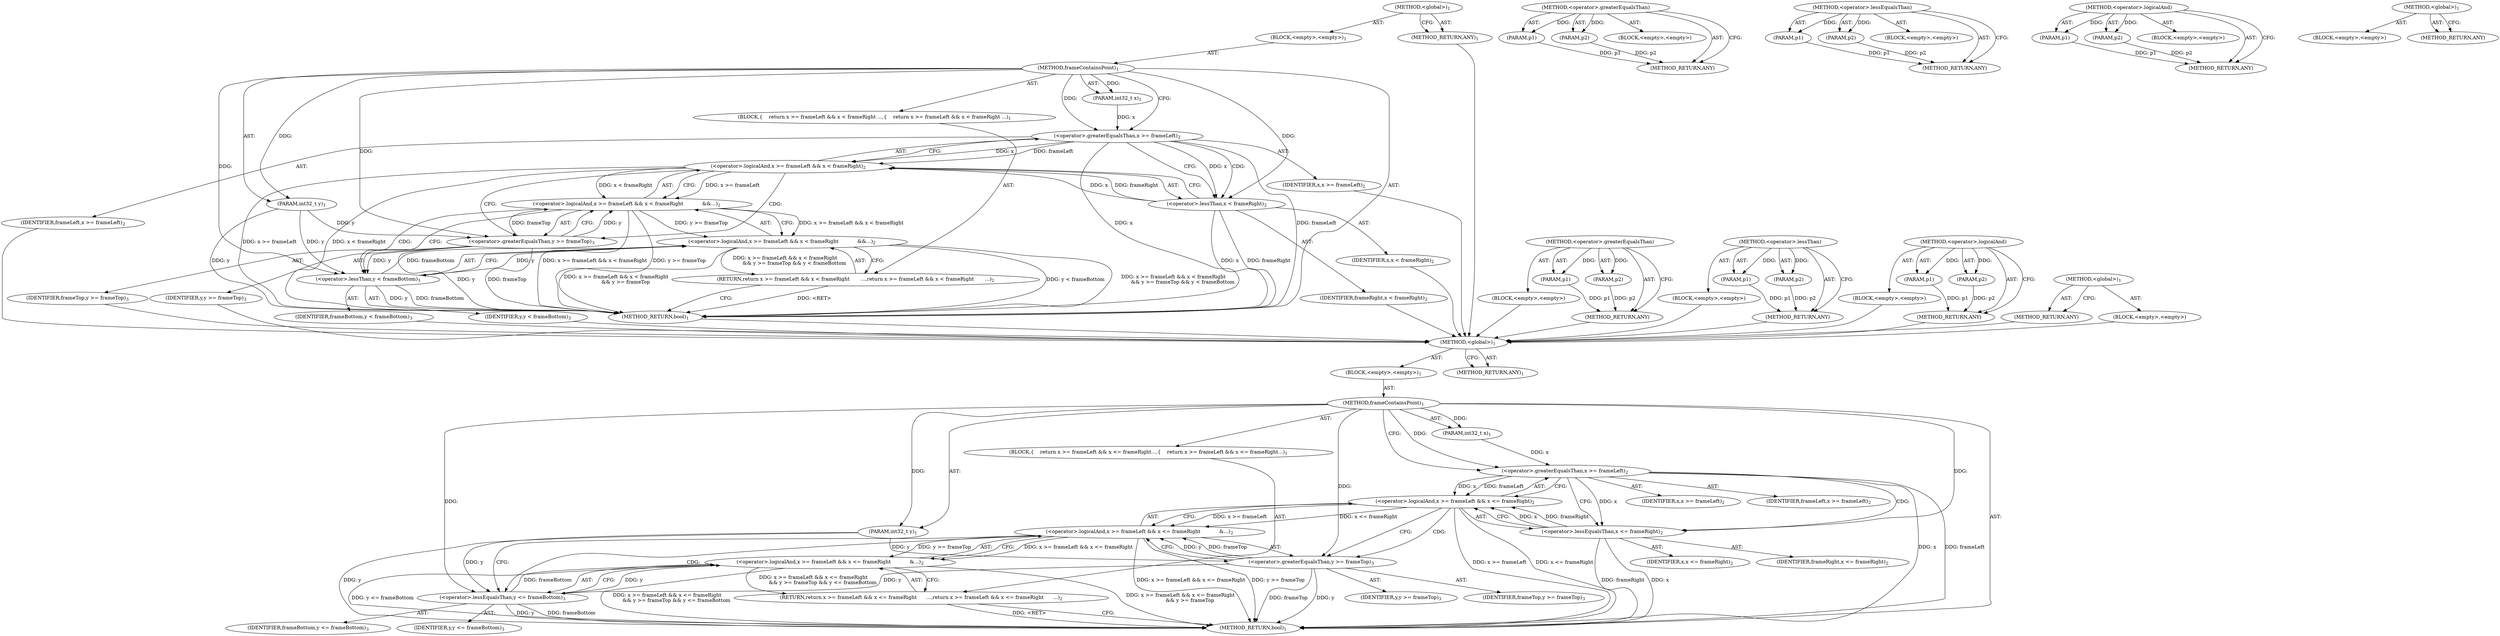 digraph "&lt;global&gt;" {
vulnerable_6 [label=<(METHOD,&lt;global&gt;)<SUB>1</SUB>>];
vulnerable_7 [label=<(BLOCK,&lt;empty&gt;,&lt;empty&gt;)<SUB>1</SUB>>];
vulnerable_8 [label=<(METHOD,frameContainsPoint)<SUB>1</SUB>>];
vulnerable_9 [label=<(PARAM,int32_t x)<SUB>1</SUB>>];
vulnerable_10 [label=<(PARAM,int32_t y)<SUB>1</SUB>>];
vulnerable_11 [label=<(BLOCK,{
    return x &gt;= frameLeft &amp;&amp; x &lt;= frameRight
...,{
    return x &gt;= frameLeft &amp;&amp; x &lt;= frameRight
...)<SUB>1</SUB>>];
vulnerable_12 [label=<(RETURN,return x &gt;= frameLeft &amp;&amp; x &lt;= frameRight
      ...,return x &gt;= frameLeft &amp;&amp; x &lt;= frameRight
      ...)<SUB>2</SUB>>];
vulnerable_13 [label=<(&lt;operator&gt;.logicalAnd,x &gt;= frameLeft &amp;&amp; x &lt;= frameRight
            &amp;...)<SUB>2</SUB>>];
vulnerable_14 [label=<(&lt;operator&gt;.logicalAnd,x &gt;= frameLeft &amp;&amp; x &lt;= frameRight
            &amp;...)<SUB>2</SUB>>];
vulnerable_15 [label=<(&lt;operator&gt;.logicalAnd,x &gt;= frameLeft &amp;&amp; x &lt;= frameRight)<SUB>2</SUB>>];
vulnerable_16 [label=<(&lt;operator&gt;.greaterEqualsThan,x &gt;= frameLeft)<SUB>2</SUB>>];
vulnerable_17 [label=<(IDENTIFIER,x,x &gt;= frameLeft)<SUB>2</SUB>>];
vulnerable_18 [label=<(IDENTIFIER,frameLeft,x &gt;= frameLeft)<SUB>2</SUB>>];
vulnerable_19 [label=<(&lt;operator&gt;.lessEqualsThan,x &lt;= frameRight)<SUB>2</SUB>>];
vulnerable_20 [label=<(IDENTIFIER,x,x &lt;= frameRight)<SUB>2</SUB>>];
vulnerable_21 [label=<(IDENTIFIER,frameRight,x &lt;= frameRight)<SUB>2</SUB>>];
vulnerable_22 [label=<(&lt;operator&gt;.greaterEqualsThan,y &gt;= frameTop)<SUB>3</SUB>>];
vulnerable_23 [label=<(IDENTIFIER,y,y &gt;= frameTop)<SUB>3</SUB>>];
vulnerable_24 [label=<(IDENTIFIER,frameTop,y &gt;= frameTop)<SUB>3</SUB>>];
vulnerable_25 [label=<(&lt;operator&gt;.lessEqualsThan,y &lt;= frameBottom)<SUB>3</SUB>>];
vulnerable_26 [label=<(IDENTIFIER,y,y &lt;= frameBottom)<SUB>3</SUB>>];
vulnerable_27 [label=<(IDENTIFIER,frameBottom,y &lt;= frameBottom)<SUB>3</SUB>>];
vulnerable_28 [label=<(METHOD_RETURN,bool)<SUB>1</SUB>>];
vulnerable_30 [label=<(METHOD_RETURN,ANY)<SUB>1</SUB>>];
vulnerable_52 [label=<(METHOD,&lt;operator&gt;.greaterEqualsThan)>];
vulnerable_53 [label=<(PARAM,p1)>];
vulnerable_54 [label=<(PARAM,p2)>];
vulnerable_55 [label=<(BLOCK,&lt;empty&gt;,&lt;empty&gt;)>];
vulnerable_56 [label=<(METHOD_RETURN,ANY)>];
vulnerable_57 [label=<(METHOD,&lt;operator&gt;.lessEqualsThan)>];
vulnerable_58 [label=<(PARAM,p1)>];
vulnerable_59 [label=<(PARAM,p2)>];
vulnerable_60 [label=<(BLOCK,&lt;empty&gt;,&lt;empty&gt;)>];
vulnerable_61 [label=<(METHOD_RETURN,ANY)>];
vulnerable_47 [label=<(METHOD,&lt;operator&gt;.logicalAnd)>];
vulnerable_48 [label=<(PARAM,p1)>];
vulnerable_49 [label=<(PARAM,p2)>];
vulnerable_50 [label=<(BLOCK,&lt;empty&gt;,&lt;empty&gt;)>];
vulnerable_51 [label=<(METHOD_RETURN,ANY)>];
vulnerable_41 [label=<(METHOD,&lt;global&gt;)<SUB>1</SUB>>];
vulnerable_42 [label=<(BLOCK,&lt;empty&gt;,&lt;empty&gt;)>];
vulnerable_43 [label=<(METHOD_RETURN,ANY)>];
fixed_6 [label=<(METHOD,&lt;global&gt;)<SUB>1</SUB>>];
fixed_7 [label=<(BLOCK,&lt;empty&gt;,&lt;empty&gt;)<SUB>1</SUB>>];
fixed_8 [label=<(METHOD,frameContainsPoint)<SUB>1</SUB>>];
fixed_9 [label=<(PARAM,int32_t x)<SUB>1</SUB>>];
fixed_10 [label=<(PARAM,int32_t y)<SUB>1</SUB>>];
fixed_11 [label=<(BLOCK,{
    return x &gt;= frameLeft &amp;&amp; x &lt; frameRight
 ...,{
    return x &gt;= frameLeft &amp;&amp; x &lt; frameRight
 ...)<SUB>1</SUB>>];
fixed_12 [label=<(RETURN,return x &gt;= frameLeft &amp;&amp; x &lt; frameRight
       ...,return x &gt;= frameLeft &amp;&amp; x &lt; frameRight
       ...)<SUB>2</SUB>>];
fixed_13 [label=<(&lt;operator&gt;.logicalAnd,x &gt;= frameLeft &amp;&amp; x &lt; frameRight
            &amp;&amp;...)<SUB>2</SUB>>];
fixed_14 [label=<(&lt;operator&gt;.logicalAnd,x &gt;= frameLeft &amp;&amp; x &lt; frameRight
            &amp;&amp;...)<SUB>2</SUB>>];
fixed_15 [label=<(&lt;operator&gt;.logicalAnd,x &gt;= frameLeft &amp;&amp; x &lt; frameRight)<SUB>2</SUB>>];
fixed_16 [label=<(&lt;operator&gt;.greaterEqualsThan,x &gt;= frameLeft)<SUB>2</SUB>>];
fixed_17 [label=<(IDENTIFIER,x,x &gt;= frameLeft)<SUB>2</SUB>>];
fixed_18 [label=<(IDENTIFIER,frameLeft,x &gt;= frameLeft)<SUB>2</SUB>>];
fixed_19 [label=<(&lt;operator&gt;.lessThan,x &lt; frameRight)<SUB>2</SUB>>];
fixed_20 [label=<(IDENTIFIER,x,x &lt; frameRight)<SUB>2</SUB>>];
fixed_21 [label=<(IDENTIFIER,frameRight,x &lt; frameRight)<SUB>2</SUB>>];
fixed_22 [label=<(&lt;operator&gt;.greaterEqualsThan,y &gt;= frameTop)<SUB>3</SUB>>];
fixed_23 [label=<(IDENTIFIER,y,y &gt;= frameTop)<SUB>3</SUB>>];
fixed_24 [label=<(IDENTIFIER,frameTop,y &gt;= frameTop)<SUB>3</SUB>>];
fixed_25 [label=<(&lt;operator&gt;.lessThan,y &lt; frameBottom)<SUB>3</SUB>>];
fixed_26 [label=<(IDENTIFIER,y,y &lt; frameBottom)<SUB>3</SUB>>];
fixed_27 [label=<(IDENTIFIER,frameBottom,y &lt; frameBottom)<SUB>3</SUB>>];
fixed_28 [label=<(METHOD_RETURN,bool)<SUB>1</SUB>>];
fixed_30 [label=<(METHOD_RETURN,ANY)<SUB>1</SUB>>];
fixed_52 [label=<(METHOD,&lt;operator&gt;.greaterEqualsThan)>];
fixed_53 [label=<(PARAM,p1)>];
fixed_54 [label=<(PARAM,p2)>];
fixed_55 [label=<(BLOCK,&lt;empty&gt;,&lt;empty&gt;)>];
fixed_56 [label=<(METHOD_RETURN,ANY)>];
fixed_57 [label=<(METHOD,&lt;operator&gt;.lessThan)>];
fixed_58 [label=<(PARAM,p1)>];
fixed_59 [label=<(PARAM,p2)>];
fixed_60 [label=<(BLOCK,&lt;empty&gt;,&lt;empty&gt;)>];
fixed_61 [label=<(METHOD_RETURN,ANY)>];
fixed_47 [label=<(METHOD,&lt;operator&gt;.logicalAnd)>];
fixed_48 [label=<(PARAM,p1)>];
fixed_49 [label=<(PARAM,p2)>];
fixed_50 [label=<(BLOCK,&lt;empty&gt;,&lt;empty&gt;)>];
fixed_51 [label=<(METHOD_RETURN,ANY)>];
fixed_41 [label=<(METHOD,&lt;global&gt;)<SUB>1</SUB>>];
fixed_42 [label=<(BLOCK,&lt;empty&gt;,&lt;empty&gt;)>];
fixed_43 [label=<(METHOD_RETURN,ANY)>];
vulnerable_6 -> vulnerable_7  [key=0, label="AST: "];
vulnerable_6 -> vulnerable_30  [key=0, label="AST: "];
vulnerable_6 -> vulnerable_30  [key=1, label="CFG: "];
vulnerable_7 -> vulnerable_8  [key=0, label="AST: "];
vulnerable_8 -> vulnerable_9  [key=0, label="AST: "];
vulnerable_8 -> vulnerable_9  [key=1, label="DDG: "];
vulnerable_8 -> vulnerable_10  [key=0, label="AST: "];
vulnerable_8 -> vulnerable_10  [key=1, label="DDG: "];
vulnerable_8 -> vulnerable_11  [key=0, label="AST: "];
vulnerable_8 -> vulnerable_28  [key=0, label="AST: "];
vulnerable_8 -> vulnerable_16  [key=0, label="CFG: "];
vulnerable_8 -> vulnerable_16  [key=1, label="DDG: "];
vulnerable_8 -> vulnerable_25  [key=0, label="DDG: "];
vulnerable_8 -> vulnerable_22  [key=0, label="DDG: "];
vulnerable_8 -> vulnerable_19  [key=0, label="DDG: "];
vulnerable_9 -> vulnerable_16  [key=0, label="DDG: x"];
vulnerable_10 -> vulnerable_28  [key=0, label="DDG: y"];
vulnerable_10 -> vulnerable_25  [key=0, label="DDG: y"];
vulnerable_10 -> vulnerable_22  [key=0, label="DDG: y"];
vulnerable_11 -> vulnerable_12  [key=0, label="AST: "];
vulnerable_12 -> vulnerable_13  [key=0, label="AST: "];
vulnerable_12 -> vulnerable_28  [key=0, label="CFG: "];
vulnerable_12 -> vulnerable_28  [key=1, label="DDG: &lt;RET&gt;"];
vulnerable_13 -> vulnerable_14  [key=0, label="AST: "];
vulnerable_13 -> vulnerable_25  [key=0, label="AST: "];
vulnerable_13 -> vulnerable_12  [key=0, label="CFG: "];
vulnerable_13 -> vulnerable_12  [key=1, label="DDG: x &gt;= frameLeft &amp;&amp; x &lt;= frameRight
            &amp;&amp; y &gt;= frameTop &amp;&amp; y &lt;= frameBottom"];
vulnerable_13 -> vulnerable_28  [key=0, label="DDG: x &gt;= frameLeft &amp;&amp; x &lt;= frameRight
            &amp;&amp; y &gt;= frameTop"];
vulnerable_13 -> vulnerable_28  [key=1, label="DDG: y &lt;= frameBottom"];
vulnerable_13 -> vulnerable_28  [key=2, label="DDG: x &gt;= frameLeft &amp;&amp; x &lt;= frameRight
            &amp;&amp; y &gt;= frameTop &amp;&amp; y &lt;= frameBottom"];
vulnerable_14 -> vulnerable_15  [key=0, label="AST: "];
vulnerable_14 -> vulnerable_22  [key=0, label="AST: "];
vulnerable_14 -> vulnerable_13  [key=0, label="CFG: "];
vulnerable_14 -> vulnerable_13  [key=1, label="DDG: x &gt;= frameLeft &amp;&amp; x &lt;= frameRight"];
vulnerable_14 -> vulnerable_13  [key=2, label="DDG: y &gt;= frameTop"];
vulnerable_14 -> vulnerable_25  [key=0, label="CFG: "];
vulnerable_14 -> vulnerable_25  [key=1, label="CDG: "];
vulnerable_14 -> vulnerable_28  [key=0, label="DDG: x &gt;= frameLeft &amp;&amp; x &lt;= frameRight"];
vulnerable_14 -> vulnerable_28  [key=1, label="DDG: y &gt;= frameTop"];
vulnerable_15 -> vulnerable_16  [key=0, label="AST: "];
vulnerable_15 -> vulnerable_19  [key=0, label="AST: "];
vulnerable_15 -> vulnerable_14  [key=0, label="CFG: "];
vulnerable_15 -> vulnerable_14  [key=1, label="DDG: x &gt;= frameLeft"];
vulnerable_15 -> vulnerable_14  [key=2, label="DDG: x &lt;= frameRight"];
vulnerable_15 -> vulnerable_22  [key=0, label="CFG: "];
vulnerable_15 -> vulnerable_22  [key=1, label="CDG: "];
vulnerable_15 -> vulnerable_28  [key=0, label="DDG: x &gt;= frameLeft"];
vulnerable_15 -> vulnerable_28  [key=1, label="DDG: x &lt;= frameRight"];
vulnerable_16 -> vulnerable_17  [key=0, label="AST: "];
vulnerable_16 -> vulnerable_18  [key=0, label="AST: "];
vulnerable_16 -> vulnerable_15  [key=0, label="CFG: "];
vulnerable_16 -> vulnerable_15  [key=1, label="DDG: x"];
vulnerable_16 -> vulnerable_15  [key=2, label="DDG: frameLeft"];
vulnerable_16 -> vulnerable_19  [key=0, label="CFG: "];
vulnerable_16 -> vulnerable_19  [key=1, label="DDG: x"];
vulnerable_16 -> vulnerable_19  [key=2, label="CDG: "];
vulnerable_16 -> vulnerable_28  [key=0, label="DDG: x"];
vulnerable_16 -> vulnerable_28  [key=1, label="DDG: frameLeft"];
vulnerable_19 -> vulnerable_20  [key=0, label="AST: "];
vulnerable_19 -> vulnerable_21  [key=0, label="AST: "];
vulnerable_19 -> vulnerable_15  [key=0, label="CFG: "];
vulnerable_19 -> vulnerable_15  [key=1, label="DDG: x"];
vulnerable_19 -> vulnerable_15  [key=2, label="DDG: frameRight"];
vulnerable_19 -> vulnerable_28  [key=0, label="DDG: x"];
vulnerable_19 -> vulnerable_28  [key=1, label="DDG: frameRight"];
vulnerable_22 -> vulnerable_23  [key=0, label="AST: "];
vulnerable_22 -> vulnerable_24  [key=0, label="AST: "];
vulnerable_22 -> vulnerable_14  [key=0, label="CFG: "];
vulnerable_22 -> vulnerable_14  [key=1, label="DDG: y"];
vulnerable_22 -> vulnerable_14  [key=2, label="DDG: frameTop"];
vulnerable_22 -> vulnerable_28  [key=0, label="DDG: y"];
vulnerable_22 -> vulnerable_28  [key=1, label="DDG: frameTop"];
vulnerable_22 -> vulnerable_25  [key=0, label="DDG: y"];
vulnerable_25 -> vulnerable_26  [key=0, label="AST: "];
vulnerable_25 -> vulnerable_27  [key=0, label="AST: "];
vulnerable_25 -> vulnerable_13  [key=0, label="CFG: "];
vulnerable_25 -> vulnerable_13  [key=1, label="DDG: y"];
vulnerable_25 -> vulnerable_13  [key=2, label="DDG: frameBottom"];
vulnerable_25 -> vulnerable_28  [key=0, label="DDG: y"];
vulnerable_25 -> vulnerable_28  [key=1, label="DDG: frameBottom"];
vulnerable_52 -> vulnerable_53  [key=0, label="AST: "];
vulnerable_52 -> vulnerable_53  [key=1, label="DDG: "];
vulnerable_52 -> vulnerable_55  [key=0, label="AST: "];
vulnerable_52 -> vulnerable_54  [key=0, label="AST: "];
vulnerable_52 -> vulnerable_54  [key=1, label="DDG: "];
vulnerable_52 -> vulnerable_56  [key=0, label="AST: "];
vulnerable_52 -> vulnerable_56  [key=1, label="CFG: "];
vulnerable_53 -> vulnerable_56  [key=0, label="DDG: p1"];
vulnerable_54 -> vulnerable_56  [key=0, label="DDG: p2"];
vulnerable_57 -> vulnerable_58  [key=0, label="AST: "];
vulnerable_57 -> vulnerable_58  [key=1, label="DDG: "];
vulnerable_57 -> vulnerable_60  [key=0, label="AST: "];
vulnerable_57 -> vulnerable_59  [key=0, label="AST: "];
vulnerable_57 -> vulnerable_59  [key=1, label="DDG: "];
vulnerable_57 -> vulnerable_61  [key=0, label="AST: "];
vulnerable_57 -> vulnerable_61  [key=1, label="CFG: "];
vulnerable_58 -> vulnerable_61  [key=0, label="DDG: p1"];
vulnerable_59 -> vulnerable_61  [key=0, label="DDG: p2"];
vulnerable_47 -> vulnerable_48  [key=0, label="AST: "];
vulnerable_47 -> vulnerable_48  [key=1, label="DDG: "];
vulnerable_47 -> vulnerable_50  [key=0, label="AST: "];
vulnerable_47 -> vulnerable_49  [key=0, label="AST: "];
vulnerable_47 -> vulnerable_49  [key=1, label="DDG: "];
vulnerable_47 -> vulnerable_51  [key=0, label="AST: "];
vulnerable_47 -> vulnerable_51  [key=1, label="CFG: "];
vulnerable_48 -> vulnerable_51  [key=0, label="DDG: p1"];
vulnerable_49 -> vulnerable_51  [key=0, label="DDG: p2"];
vulnerable_41 -> vulnerable_42  [key=0, label="AST: "];
vulnerable_41 -> vulnerable_43  [key=0, label="AST: "];
vulnerable_41 -> vulnerable_43  [key=1, label="CFG: "];
fixed_6 -> fixed_7  [key=0, label="AST: "];
fixed_6 -> fixed_30  [key=0, label="AST: "];
fixed_6 -> fixed_30  [key=1, label="CFG: "];
fixed_7 -> fixed_8  [key=0, label="AST: "];
fixed_8 -> fixed_9  [key=0, label="AST: "];
fixed_8 -> fixed_9  [key=1, label="DDG: "];
fixed_8 -> fixed_10  [key=0, label="AST: "];
fixed_8 -> fixed_10  [key=1, label="DDG: "];
fixed_8 -> fixed_11  [key=0, label="AST: "];
fixed_8 -> fixed_28  [key=0, label="AST: "];
fixed_8 -> fixed_16  [key=0, label="CFG: "];
fixed_8 -> fixed_16  [key=1, label="DDG: "];
fixed_8 -> fixed_25  [key=0, label="DDG: "];
fixed_8 -> fixed_22  [key=0, label="DDG: "];
fixed_8 -> fixed_19  [key=0, label="DDG: "];
fixed_9 -> fixed_16  [key=0, label="DDG: x"];
fixed_10 -> fixed_28  [key=0, label="DDG: y"];
fixed_10 -> fixed_25  [key=0, label="DDG: y"];
fixed_10 -> fixed_22  [key=0, label="DDG: y"];
fixed_11 -> fixed_12  [key=0, label="AST: "];
fixed_12 -> fixed_13  [key=0, label="AST: "];
fixed_12 -> fixed_28  [key=0, label="CFG: "];
fixed_12 -> fixed_28  [key=1, label="DDG: &lt;RET&gt;"];
fixed_13 -> fixed_14  [key=0, label="AST: "];
fixed_13 -> fixed_25  [key=0, label="AST: "];
fixed_13 -> fixed_12  [key=0, label="CFG: "];
fixed_13 -> fixed_12  [key=1, label="DDG: x &gt;= frameLeft &amp;&amp; x &lt; frameRight
            &amp;&amp; y &gt;= frameTop &amp;&amp; y &lt; frameBottom"];
fixed_13 -> fixed_28  [key=0, label="DDG: x &gt;= frameLeft &amp;&amp; x &lt; frameRight
            &amp;&amp; y &gt;= frameTop"];
fixed_13 -> fixed_28  [key=1, label="DDG: y &lt; frameBottom"];
fixed_13 -> fixed_28  [key=2, label="DDG: x &gt;= frameLeft &amp;&amp; x &lt; frameRight
            &amp;&amp; y &gt;= frameTop &amp;&amp; y &lt; frameBottom"];
fixed_14 -> fixed_15  [key=0, label="AST: "];
fixed_14 -> fixed_22  [key=0, label="AST: "];
fixed_14 -> fixed_13  [key=0, label="CFG: "];
fixed_14 -> fixed_13  [key=1, label="DDG: x &gt;= frameLeft &amp;&amp; x &lt; frameRight"];
fixed_14 -> fixed_13  [key=2, label="DDG: y &gt;= frameTop"];
fixed_14 -> fixed_25  [key=0, label="CFG: "];
fixed_14 -> fixed_25  [key=1, label="CDG: "];
fixed_14 -> fixed_28  [key=0, label="DDG: x &gt;= frameLeft &amp;&amp; x &lt; frameRight"];
fixed_14 -> fixed_28  [key=1, label="DDG: y &gt;= frameTop"];
fixed_15 -> fixed_16  [key=0, label="AST: "];
fixed_15 -> fixed_19  [key=0, label="AST: "];
fixed_15 -> fixed_14  [key=0, label="CFG: "];
fixed_15 -> fixed_14  [key=1, label="DDG: x &gt;= frameLeft"];
fixed_15 -> fixed_14  [key=2, label="DDG: x &lt; frameRight"];
fixed_15 -> fixed_22  [key=0, label="CFG: "];
fixed_15 -> fixed_22  [key=1, label="CDG: "];
fixed_15 -> fixed_28  [key=0, label="DDG: x &gt;= frameLeft"];
fixed_15 -> fixed_28  [key=1, label="DDG: x &lt; frameRight"];
fixed_16 -> fixed_17  [key=0, label="AST: "];
fixed_16 -> fixed_18  [key=0, label="AST: "];
fixed_16 -> fixed_15  [key=0, label="CFG: "];
fixed_16 -> fixed_15  [key=1, label="DDG: x"];
fixed_16 -> fixed_15  [key=2, label="DDG: frameLeft"];
fixed_16 -> fixed_19  [key=0, label="CFG: "];
fixed_16 -> fixed_19  [key=1, label="DDG: x"];
fixed_16 -> fixed_19  [key=2, label="CDG: "];
fixed_16 -> fixed_28  [key=0, label="DDG: x"];
fixed_16 -> fixed_28  [key=1, label="DDG: frameLeft"];
fixed_17 -> vulnerable_6  [key=0];
fixed_18 -> vulnerable_6  [key=0];
fixed_19 -> fixed_20  [key=0, label="AST: "];
fixed_19 -> fixed_21  [key=0, label="AST: "];
fixed_19 -> fixed_15  [key=0, label="CFG: "];
fixed_19 -> fixed_15  [key=1, label="DDG: x"];
fixed_19 -> fixed_15  [key=2, label="DDG: frameRight"];
fixed_19 -> fixed_28  [key=0, label="DDG: x"];
fixed_19 -> fixed_28  [key=1, label="DDG: frameRight"];
fixed_20 -> vulnerable_6  [key=0];
fixed_21 -> vulnerable_6  [key=0];
fixed_22 -> fixed_23  [key=0, label="AST: "];
fixed_22 -> fixed_24  [key=0, label="AST: "];
fixed_22 -> fixed_14  [key=0, label="CFG: "];
fixed_22 -> fixed_14  [key=1, label="DDG: y"];
fixed_22 -> fixed_14  [key=2, label="DDG: frameTop"];
fixed_22 -> fixed_28  [key=0, label="DDG: y"];
fixed_22 -> fixed_28  [key=1, label="DDG: frameTop"];
fixed_22 -> fixed_25  [key=0, label="DDG: y"];
fixed_23 -> vulnerable_6  [key=0];
fixed_24 -> vulnerable_6  [key=0];
fixed_25 -> fixed_26  [key=0, label="AST: "];
fixed_25 -> fixed_27  [key=0, label="AST: "];
fixed_25 -> fixed_13  [key=0, label="CFG: "];
fixed_25 -> fixed_13  [key=1, label="DDG: y"];
fixed_25 -> fixed_13  [key=2, label="DDG: frameBottom"];
fixed_25 -> fixed_28  [key=0, label="DDG: y"];
fixed_25 -> fixed_28  [key=1, label="DDG: frameBottom"];
fixed_26 -> vulnerable_6  [key=0];
fixed_27 -> vulnerable_6  [key=0];
fixed_28 -> vulnerable_6  [key=0];
fixed_30 -> vulnerable_6  [key=0];
fixed_52 -> fixed_53  [key=0, label="AST: "];
fixed_52 -> fixed_53  [key=1, label="DDG: "];
fixed_52 -> fixed_55  [key=0, label="AST: "];
fixed_52 -> fixed_54  [key=0, label="AST: "];
fixed_52 -> fixed_54  [key=1, label="DDG: "];
fixed_52 -> fixed_56  [key=0, label="AST: "];
fixed_52 -> fixed_56  [key=1, label="CFG: "];
fixed_53 -> fixed_56  [key=0, label="DDG: p1"];
fixed_54 -> fixed_56  [key=0, label="DDG: p2"];
fixed_55 -> vulnerable_6  [key=0];
fixed_56 -> vulnerable_6  [key=0];
fixed_57 -> fixed_58  [key=0, label="AST: "];
fixed_57 -> fixed_58  [key=1, label="DDG: "];
fixed_57 -> fixed_60  [key=0, label="AST: "];
fixed_57 -> fixed_59  [key=0, label="AST: "];
fixed_57 -> fixed_59  [key=1, label="DDG: "];
fixed_57 -> fixed_61  [key=0, label="AST: "];
fixed_57 -> fixed_61  [key=1, label="CFG: "];
fixed_58 -> fixed_61  [key=0, label="DDG: p1"];
fixed_59 -> fixed_61  [key=0, label="DDG: p2"];
fixed_60 -> vulnerable_6  [key=0];
fixed_61 -> vulnerable_6  [key=0];
fixed_47 -> fixed_48  [key=0, label="AST: "];
fixed_47 -> fixed_48  [key=1, label="DDG: "];
fixed_47 -> fixed_50  [key=0, label="AST: "];
fixed_47 -> fixed_49  [key=0, label="AST: "];
fixed_47 -> fixed_49  [key=1, label="DDG: "];
fixed_47 -> fixed_51  [key=0, label="AST: "];
fixed_47 -> fixed_51  [key=1, label="CFG: "];
fixed_48 -> fixed_51  [key=0, label="DDG: p1"];
fixed_49 -> fixed_51  [key=0, label="DDG: p2"];
fixed_50 -> vulnerable_6  [key=0];
fixed_51 -> vulnerable_6  [key=0];
fixed_41 -> fixed_42  [key=0, label="AST: "];
fixed_41 -> fixed_43  [key=0, label="AST: "];
fixed_41 -> fixed_43  [key=1, label="CFG: "];
fixed_42 -> vulnerable_6  [key=0];
fixed_43 -> vulnerable_6  [key=0];
}
